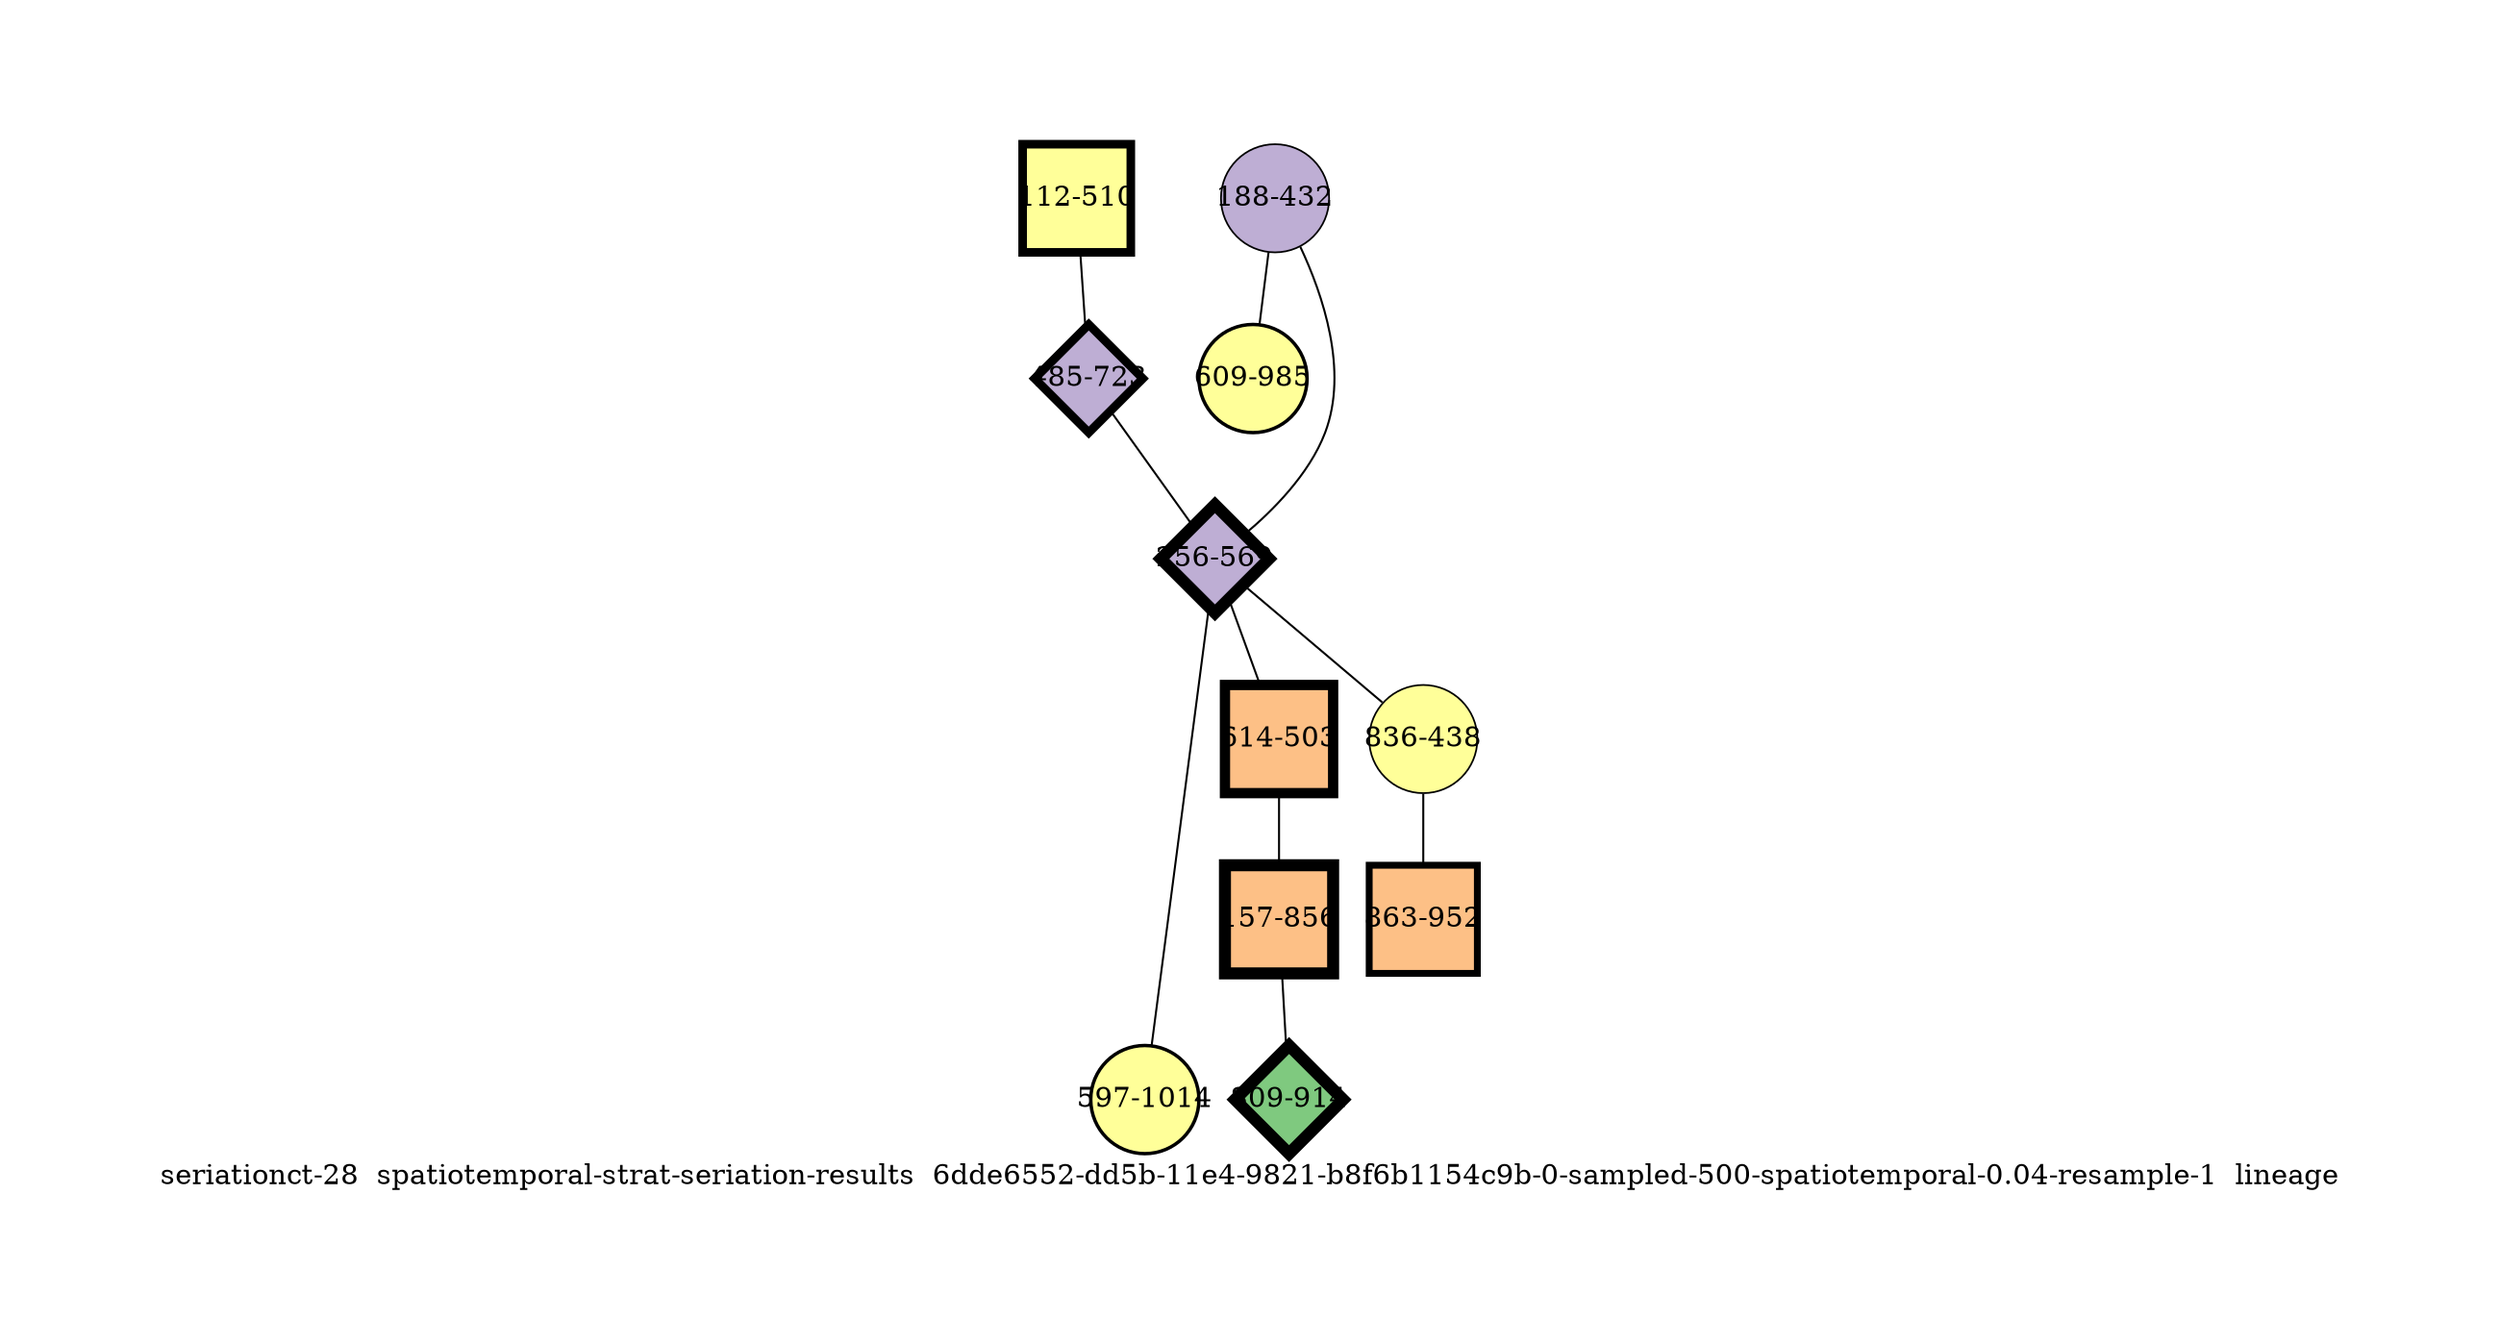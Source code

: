 strict graph "seriationct-28  spatiotemporal-strat-seriation-results  6dde6552-dd5b-11e4-9821-b8f6b1154c9b-0-sampled-500-spatiotemporal-0.04-resample-1  lineage" {
labelloc=b;
ratio=auto;
pad="1.0";
label="seriationct-28  spatiotemporal-strat-seriation-results  6dde6552-dd5b-11e4-9821-b8f6b1154c9b-0-sampled-500-spatiotemporal-0.04-resample-1  lineage";
node [width="0.75", style=filled, fixedsize=true, height="0.75", shape=circle, label=""];
0 [xCoordinate="510.0", appears_in_slice=5, yCoordinate="112.0", colorscheme=accent7, lineage_id=1, short_label="112-510", label="112-510", shape=square, cluster_id=3, fillcolor=4, size="500.0", id=0, penwidth="4.28571428571"];
1 [xCoordinate="723.0", appears_in_slice=5, yCoordinate="485.0", colorscheme=accent7, lineage_id=2, short_label="485-723", label="485-723", shape=diamond, cluster_id=1, fillcolor=2, size="500.0", id=1, penwidth="4.28571428571"];
2 [xCoordinate="432.0", appears_in_slice=1, yCoordinate="188.0", colorscheme=accent7, lineage_id=0, short_label="188-432", label="188-432", shape=circle, cluster_id=1, fillcolor=2, size="500.0", id=2, penwidth="0.857142857143"];
3 [xCoordinate="985.0", appears_in_slice=2, yCoordinate="609.0", colorscheme=accent7, lineage_id=0, short_label="609-985", label="609-985", shape=circle, cluster_id=3, fillcolor=4, size="500.0", id=3, penwidth="1.71428571429"];
4 [xCoordinate="569.0", appears_in_slice=7, yCoordinate="256.0", colorscheme=accent7, lineage_id=2, short_label="256-569", label="256-569", shape=diamond, cluster_id=1, fillcolor=2, size="500.0", id=4, penwidth="6.0"];
5 [xCoordinate="1014.0", appears_in_slice=2, yCoordinate="597.0", colorscheme=accent7, lineage_id=0, short_label="597-1014", label="597-1014", shape=circle, cluster_id=3, fillcolor=4, size="500.0", id=5, penwidth="1.71428571429"];
6 [xCoordinate="503.0", appears_in_slice=6, yCoordinate="614.0", colorscheme=accent7, lineage_id=1, short_label="614-503", label="614-503", shape=square, cluster_id=2, fillcolor=3, size="500.0", id=6, penwidth="5.14285714286"];
7 [xCoordinate="856.0", appears_in_slice=7, yCoordinate="157.0", colorscheme=accent7, lineage_id=1, short_label="157-856", label="157-856", shape=square, cluster_id=2, fillcolor=3, size="500.0", id=7, penwidth="6.0"];
8 [xCoordinate="438.0", appears_in_slice=1, yCoordinate="836.0", colorscheme=accent7, lineage_id=0, short_label="836-438", label="836-438", shape=circle, cluster_id=3, fillcolor=4, size="500.0", id=8, penwidth="0.857142857143"];
9 [xCoordinate="914.0", appears_in_slice=7, yCoordinate="809.0", colorscheme=accent7, lineage_id=2, short_label="809-914", label="809-914", shape=diamond, cluster_id=0, fillcolor=1, size="500.0", id=9, penwidth="6.0"];
10 [xCoordinate="952.0", appears_in_slice=4, yCoordinate="863.0", colorscheme=accent7, lineage_id=1, short_label="863-952", label="863-952", shape=square, cluster_id=2, fillcolor=3, size="500.0", id=10, penwidth="3.42857142857"];
0 -- 1  [inverseweight="4.31451514693", weight="0.231775753693"];
1 -- 4  [inverseweight="3.46487783472", weight="0.288610464121"];
2 -- 3  [inverseweight="3.52304920242", weight="0.28384502814"];
2 -- 4  [inverseweight="3.6245209153", weight="0.275898532073"];
4 -- 8  [inverseweight="3.65616660893", weight="0.273510511681"];
4 -- 5  [inverseweight="3.34869817873", weight="0.298623508787"];
4 -- 6  [inverseweight="3.46787671978", weight="0.288360885003"];
6 -- 7  [inverseweight="2.94771151871", weight="0.339246223266"];
7 -- 9  [inverseweight="16.9127522873", weight="0.0591269819964"];
8 -- 10  [inverseweight="3.13999988947", weight="0.31847134879"];
}
